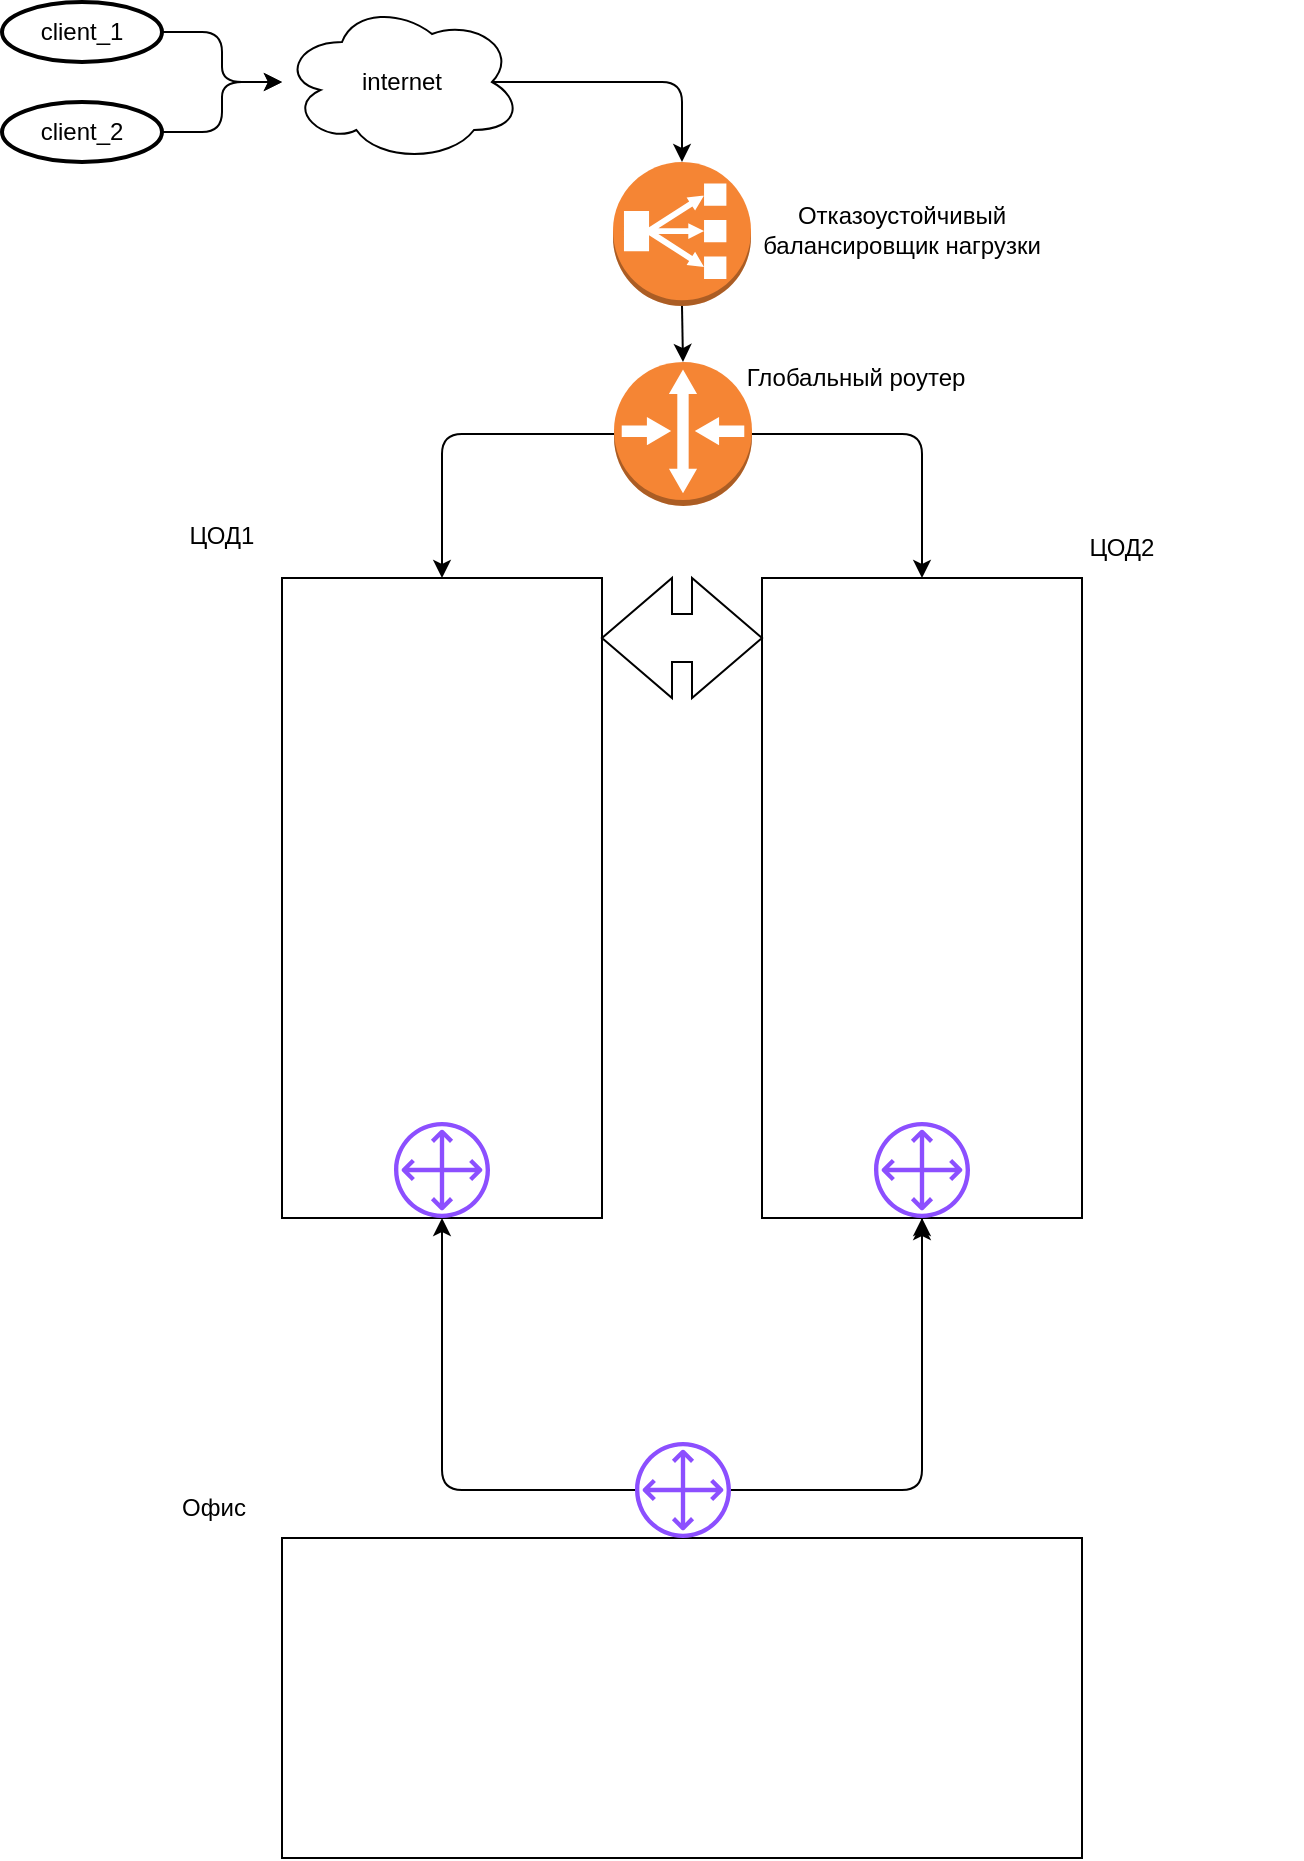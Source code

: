 <mxfile version="24.6.5" type="github">
  <diagram name="Страница — 1" id="Pqkg7dd_0FznzTdAV4aw">
    <mxGraphModel dx="1114" dy="600" grid="1" gridSize="10" guides="1" tooltips="1" connect="1" arrows="1" fold="1" page="1" pageScale="1" pageWidth="827" pageHeight="1169" math="0" shadow="0">
      <root>
        <mxCell id="0" />
        <mxCell id="1" parent="0" />
        <mxCell id="yEL1GHBp93w6hT4M2cOs-1" value="" style="rounded=0;whiteSpace=wrap;html=1;" vertex="1" parent="1">
          <mxGeometry x="200" y="298" width="160" height="320" as="geometry" />
        </mxCell>
        <mxCell id="yEL1GHBp93w6hT4M2cOs-3" value="" style="rounded=0;whiteSpace=wrap;html=1;" vertex="1" parent="1">
          <mxGeometry x="440" y="298" width="160" height="320" as="geometry" />
        </mxCell>
        <mxCell id="yEL1GHBp93w6hT4M2cOs-4" value="" style="html=1;shadow=0;dashed=0;align=center;verticalAlign=middle;shape=mxgraph.arrows2.twoWayArrow;dy=0.6;dx=35;" vertex="1" parent="1">
          <mxGeometry x="360" y="298" width="80" height="60" as="geometry" />
        </mxCell>
        <mxCell id="yEL1GHBp93w6hT4M2cOs-15" value="" style="edgeStyle=orthogonalEdgeStyle;rounded=1;orthogonalLoop=1;jettySize=auto;html=1;curved=0;" edge="1" parent="1" source="yEL1GHBp93w6hT4M2cOs-7" target="yEL1GHBp93w6hT4M2cOs-9">
          <mxGeometry relative="1" as="geometry" />
        </mxCell>
        <mxCell id="yEL1GHBp93w6hT4M2cOs-7" value="client_1" style="strokeWidth=2;html=1;shape=mxgraph.flowchart.start_1;whiteSpace=wrap;" vertex="1" parent="1">
          <mxGeometry x="60" y="10" width="80" height="30" as="geometry" />
        </mxCell>
        <mxCell id="yEL1GHBp93w6hT4M2cOs-16" value="" style="edgeStyle=orthogonalEdgeStyle;rounded=1;orthogonalLoop=1;jettySize=auto;html=1;curved=0;" edge="1" parent="1" source="yEL1GHBp93w6hT4M2cOs-8" target="yEL1GHBp93w6hT4M2cOs-9">
          <mxGeometry relative="1" as="geometry" />
        </mxCell>
        <mxCell id="yEL1GHBp93w6hT4M2cOs-8" value="client_2" style="strokeWidth=2;html=1;shape=mxgraph.flowchart.start_1;whiteSpace=wrap;" vertex="1" parent="1">
          <mxGeometry x="60" y="60" width="80" height="30" as="geometry" />
        </mxCell>
        <mxCell id="yEL1GHBp93w6hT4M2cOs-9" value="internet" style="ellipse;shape=cloud;whiteSpace=wrap;html=1;" vertex="1" parent="1">
          <mxGeometry x="200" y="10" width="120" height="80" as="geometry" />
        </mxCell>
        <mxCell id="yEL1GHBp93w6hT4M2cOs-13" value="" style="outlineConnect=0;dashed=0;verticalLabelPosition=bottom;verticalAlign=top;align=center;html=1;shape=mxgraph.aws3.classic_load_balancer;fillColor=#F58534;gradientColor=none;" vertex="1" parent="1">
          <mxGeometry x="365.5" y="90" width="69" height="72" as="geometry" />
        </mxCell>
        <mxCell id="yEL1GHBp93w6hT4M2cOs-22" style="edgeStyle=orthogonalEdgeStyle;rounded=1;orthogonalLoop=1;jettySize=auto;html=1;exitX=0;exitY=0.5;exitDx=0;exitDy=0;exitPerimeter=0;curved=0;" edge="1" parent="1" source="yEL1GHBp93w6hT4M2cOs-14" target="yEL1GHBp93w6hT4M2cOs-1">
          <mxGeometry relative="1" as="geometry" />
        </mxCell>
        <mxCell id="yEL1GHBp93w6hT4M2cOs-23" style="edgeStyle=orthogonalEdgeStyle;rounded=1;orthogonalLoop=1;jettySize=auto;html=1;exitX=1;exitY=0.5;exitDx=0;exitDy=0;exitPerimeter=0;curved=0;" edge="1" parent="1" source="yEL1GHBp93w6hT4M2cOs-14" target="yEL1GHBp93w6hT4M2cOs-3">
          <mxGeometry relative="1" as="geometry" />
        </mxCell>
        <mxCell id="yEL1GHBp93w6hT4M2cOs-14" value="" style="outlineConnect=0;dashed=0;verticalLabelPosition=bottom;verticalAlign=top;align=center;html=1;shape=mxgraph.aws3.router;fillColor=#F58534;gradientColor=none;" vertex="1" parent="1">
          <mxGeometry x="366" y="190" width="69" height="72" as="geometry" />
        </mxCell>
        <mxCell id="yEL1GHBp93w6hT4M2cOs-20" style="edgeStyle=orthogonalEdgeStyle;rounded=1;orthogonalLoop=1;jettySize=auto;html=1;exitX=0.875;exitY=0.5;exitDx=0;exitDy=0;exitPerimeter=0;entryX=0.5;entryY=0;entryDx=0;entryDy=0;entryPerimeter=0;curved=0;" edge="1" parent="1" source="yEL1GHBp93w6hT4M2cOs-9" target="yEL1GHBp93w6hT4M2cOs-13">
          <mxGeometry relative="1" as="geometry" />
        </mxCell>
        <mxCell id="yEL1GHBp93w6hT4M2cOs-21" style="edgeStyle=orthogonalEdgeStyle;rounded=0;orthogonalLoop=1;jettySize=auto;html=1;exitX=0.5;exitY=1;exitDx=0;exitDy=0;exitPerimeter=0;entryX=0.5;entryY=0;entryDx=0;entryDy=0;entryPerimeter=0;" edge="1" parent="1" source="yEL1GHBp93w6hT4M2cOs-13" target="yEL1GHBp93w6hT4M2cOs-14">
          <mxGeometry relative="1" as="geometry" />
        </mxCell>
        <mxCell id="yEL1GHBp93w6hT4M2cOs-24" value="Отказоустойчивый балансировщик нагрузки" style="text;html=1;align=center;verticalAlign=middle;whiteSpace=wrap;rounded=0;" vertex="1" parent="1">
          <mxGeometry x="420" y="109" width="180" height="30" as="geometry" />
        </mxCell>
        <mxCell id="yEL1GHBp93w6hT4M2cOs-25" value="Глобальный роутер" style="text;html=1;align=center;verticalAlign=middle;whiteSpace=wrap;rounded=0;" vertex="1" parent="1">
          <mxGeometry x="397" y="183" width="180" height="30" as="geometry" />
        </mxCell>
        <mxCell id="yEL1GHBp93w6hT4M2cOs-26" value="" style="sketch=0;outlineConnect=0;fontColor=#232F3E;gradientColor=none;fillColor=#8C4FFF;strokeColor=none;dashed=0;verticalLabelPosition=bottom;verticalAlign=top;align=center;html=1;fontSize=12;fontStyle=0;aspect=fixed;pointerEvents=1;shape=mxgraph.aws4.customer_gateway;" vertex="1" parent="1">
          <mxGeometry x="256" y="570" width="48" height="48" as="geometry" />
        </mxCell>
        <mxCell id="yEL1GHBp93w6hT4M2cOs-28" style="edgeStyle=orthogonalEdgeStyle;rounded=0;orthogonalLoop=1;jettySize=auto;html=1;" edge="1" parent="1" source="yEL1GHBp93w6hT4M2cOs-27">
          <mxGeometry relative="1" as="geometry">
            <mxPoint x="520" y="620" as="targetPoint" />
          </mxGeometry>
        </mxCell>
        <mxCell id="yEL1GHBp93w6hT4M2cOs-27" value="" style="sketch=0;outlineConnect=0;fontColor=#232F3E;gradientColor=none;fillColor=#8C4FFF;strokeColor=none;dashed=0;verticalLabelPosition=bottom;verticalAlign=top;align=center;html=1;fontSize=12;fontStyle=0;aspect=fixed;pointerEvents=1;shape=mxgraph.aws4.customer_gateway;" vertex="1" parent="1">
          <mxGeometry x="496" y="570" width="48" height="48" as="geometry" />
        </mxCell>
        <mxCell id="yEL1GHBp93w6hT4M2cOs-30" value="" style="rounded=0;whiteSpace=wrap;html=1;" vertex="1" parent="1">
          <mxGeometry x="200" y="778" width="400" height="160" as="geometry" />
        </mxCell>
        <mxCell id="yEL1GHBp93w6hT4M2cOs-32" style="edgeStyle=orthogonalEdgeStyle;rounded=1;orthogonalLoop=1;jettySize=auto;html=1;curved=0;" edge="1" parent="1" source="yEL1GHBp93w6hT4M2cOs-31" target="yEL1GHBp93w6hT4M2cOs-26">
          <mxGeometry relative="1" as="geometry" />
        </mxCell>
        <mxCell id="yEL1GHBp93w6hT4M2cOs-33" style="edgeStyle=orthogonalEdgeStyle;rounded=1;orthogonalLoop=1;jettySize=auto;html=1;curved=0;" edge="1" parent="1" source="yEL1GHBp93w6hT4M2cOs-31" target="yEL1GHBp93w6hT4M2cOs-27">
          <mxGeometry relative="1" as="geometry" />
        </mxCell>
        <mxCell id="yEL1GHBp93w6hT4M2cOs-31" value="" style="sketch=0;outlineConnect=0;fontColor=#232F3E;gradientColor=none;fillColor=#8C4FFF;strokeColor=none;dashed=0;verticalLabelPosition=bottom;verticalAlign=top;align=center;html=1;fontSize=12;fontStyle=0;aspect=fixed;pointerEvents=1;shape=mxgraph.aws4.customer_gateway;" vertex="1" parent="1">
          <mxGeometry x="376.5" y="730" width="48" height="48" as="geometry" />
        </mxCell>
        <mxCell id="yEL1GHBp93w6hT4M2cOs-35" value="ЦОД2" style="text;html=1;align=center;verticalAlign=middle;whiteSpace=wrap;rounded=0;" vertex="1" parent="1">
          <mxGeometry x="530" y="268" width="180" height="30" as="geometry" />
        </mxCell>
        <mxCell id="yEL1GHBp93w6hT4M2cOs-36" value="ЦОД1" style="text;html=1;align=center;verticalAlign=middle;whiteSpace=wrap;rounded=0;" vertex="1" parent="1">
          <mxGeometry x="80" y="262" width="180" height="30" as="geometry" />
        </mxCell>
        <mxCell id="yEL1GHBp93w6hT4M2cOs-37" value="Офис" style="text;html=1;align=center;verticalAlign=middle;whiteSpace=wrap;rounded=0;" vertex="1" parent="1">
          <mxGeometry x="76" y="748" width="180" height="30" as="geometry" />
        </mxCell>
      </root>
    </mxGraphModel>
  </diagram>
</mxfile>
